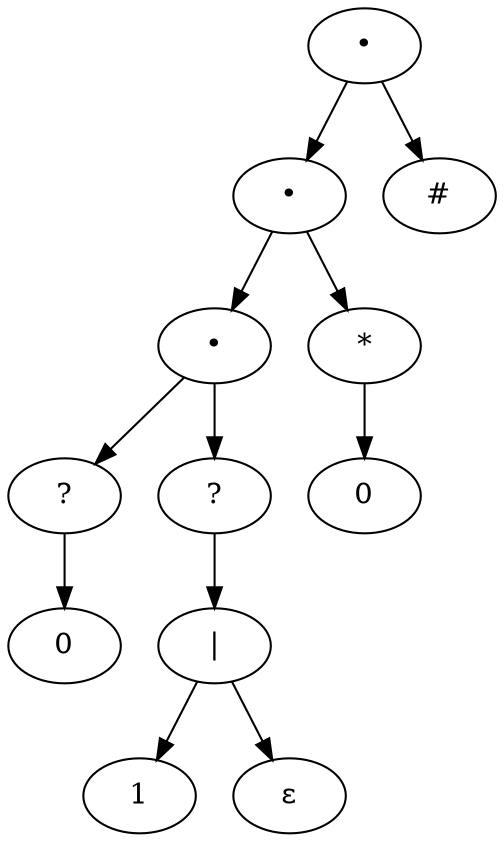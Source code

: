 digraph {
	27859680 [label="•"]
	27859680 -> 27859344
	27859344 [label="•"]
	27859344 -> 27859392
	27859392 [label="•"]
	27859392 -> 27859296
	27859296 [label="?"]
	27859296 -> 27859440
	27859440 [label=0]
	27859392 -> 27860112
	27860112 [label="?"]
	27860112 -> 27858960
	27858960 [label="|"]
	27858960 -> 27860160
	27860160 [label=1]
	27858960 -> 27859920
	27859920 [label="ε"]
	27859344 -> 27859536
	27859536 [label="*"]
	27859536 -> 27860064
	27860064 [label=0]
	27859680 -> 27859872
	27859872 [label="#"]
}

